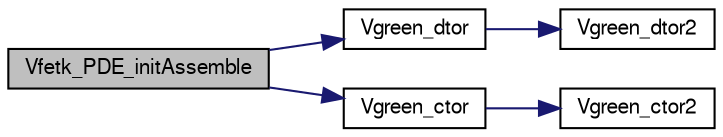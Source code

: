digraph "Vfetk_PDE_initAssemble"
{
  edge [fontname="FreeSans",fontsize="10",labelfontname="FreeSans",labelfontsize="10"];
  node [fontname="FreeSans",fontsize="10",shape=record];
  rankdir="LR";
  Node1 [label="Vfetk_PDE_initAssemble",height=0.2,width=0.4,color="black", fillcolor="grey75", style="filled" fontcolor="black"];
  Node1 -> Node2 [color="midnightblue",fontsize="10",style="solid",fontname="FreeSans"];
  Node2 [label="Vgreen_dtor",height=0.2,width=0.4,color="black", fillcolor="white", style="filled",URL="$group___vgreen.html#ga0f43754a901924c1c25e323c7e1bbc17",tooltip="Destruct the Green&#39;s function oracle."];
  Node2 -> Node3 [color="midnightblue",fontsize="10",style="solid",fontname="FreeSans"];
  Node3 [label="Vgreen_dtor2",height=0.2,width=0.4,color="black", fillcolor="white", style="filled",URL="$group___vgreen.html#ga4fd78ad4439a758e7bc2f596109c4a93",tooltip="FORTRAN stub to destruct the Green&#39;s function oracle."];
  Node1 -> Node4 [color="midnightblue",fontsize="10",style="solid",fontname="FreeSans"];
  Node4 [label="Vgreen_ctor",height=0.2,width=0.4,color="black", fillcolor="white", style="filled",URL="$group___vgreen.html#ga85512878bc39a8e1a8e018ef02220a46",tooltip="Construct the Green&#39;s function oracle."];
  Node4 -> Node5 [color="midnightblue",fontsize="10",style="solid",fontname="FreeSans"];
  Node5 [label="Vgreen_ctor2",height=0.2,width=0.4,color="black", fillcolor="white", style="filled",URL="$group___vgreen.html#ga7a703516a667a7a542dfe312861cdfee",tooltip="FORTRAN stub to construct the Green&#39;s function oracle."];
}
